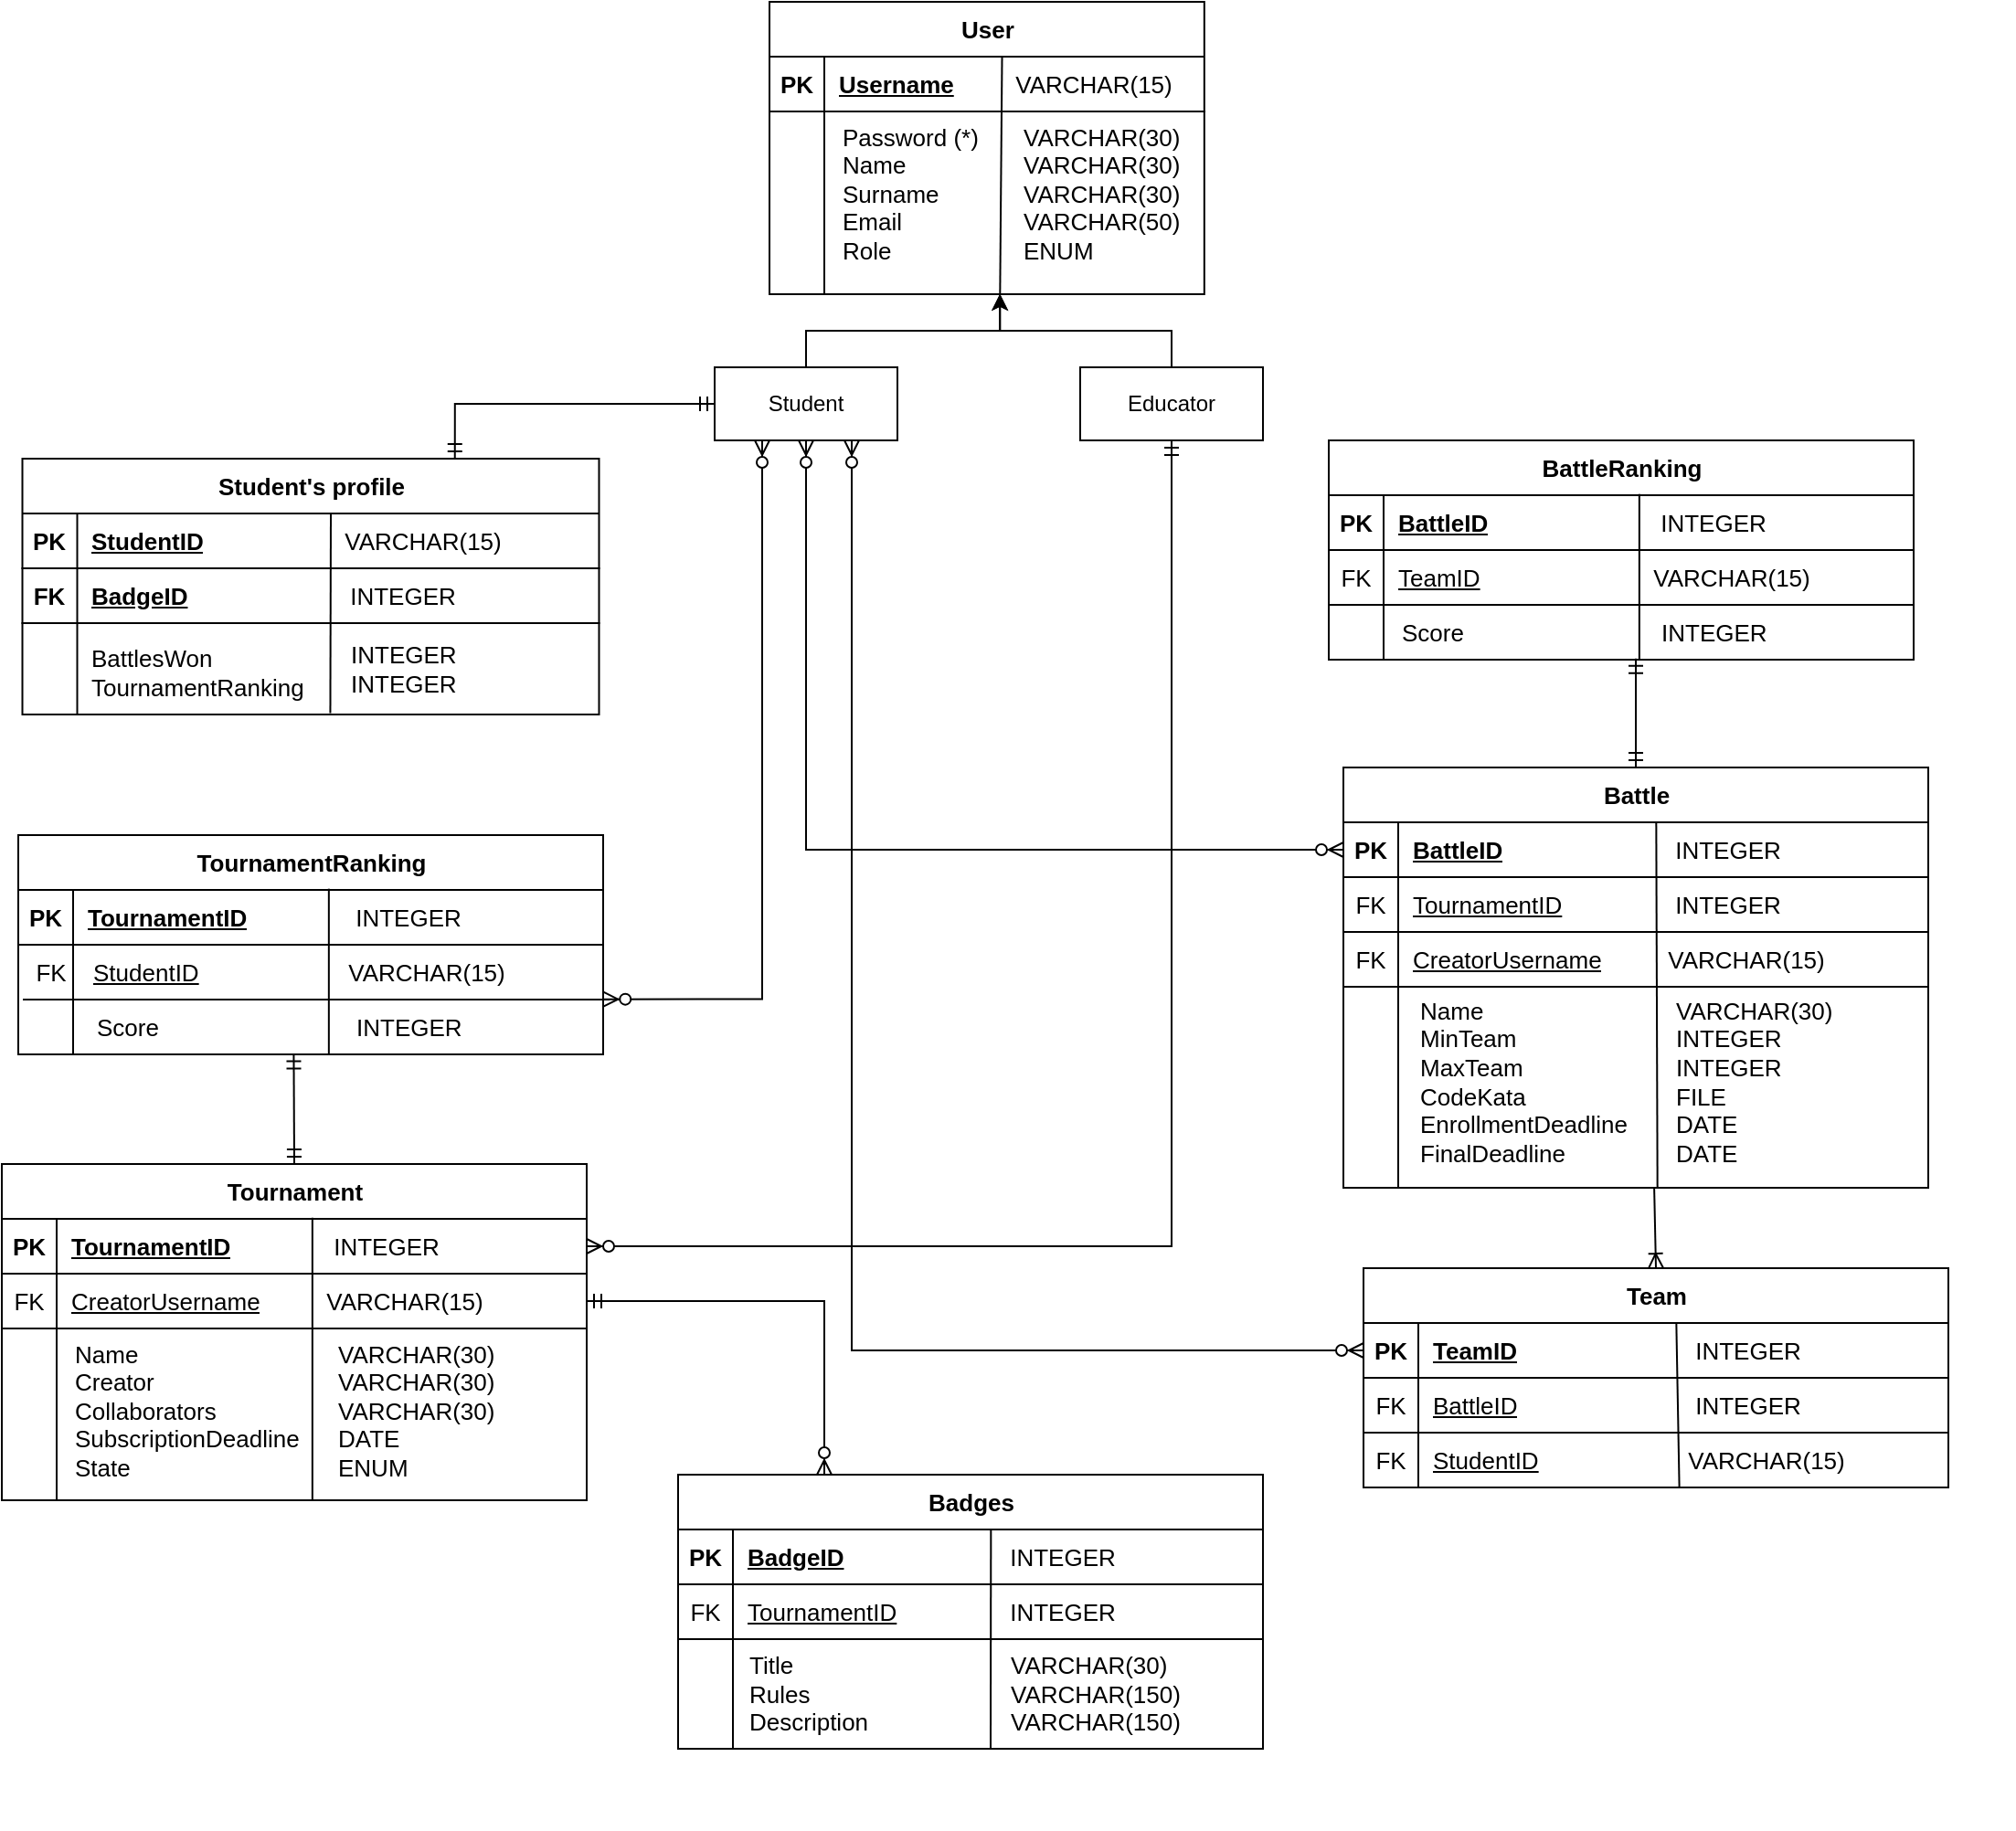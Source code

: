 <mxfile version="22.1.7" type="device">
  <diagram name="Pagina-1" id="CQxdbwiRA1noSHFLL-Lw">
    <mxGraphModel dx="1050" dy="574" grid="1" gridSize="10" guides="1" tooltips="1" connect="1" arrows="1" fold="1" page="1" pageScale="1" pageWidth="827" pageHeight="1169" math="0" shadow="0">
      <root>
        <mxCell id="0" />
        <mxCell id="1" parent="0" />
        <mxCell id="8-0DUaSqQJlFpMWTqGrt-100" value="" style="group;fontSize=13;" parent="1" vertex="1" connectable="0">
          <mxGeometry x="490" y="20" width="270" height="160" as="geometry" />
        </mxCell>
        <mxCell id="klr1kLKZfkLogq7ZMNAk-67" value="User" style="shape=table;startSize=30;container=1;collapsible=1;childLayout=tableLayout;fixedRows=1;rowLines=0;fontStyle=1;align=center;resizeLast=1;html=1;fontSize=13;" parent="8-0DUaSqQJlFpMWTqGrt-100" vertex="1">
          <mxGeometry width="237.91" height="160" as="geometry" />
        </mxCell>
        <mxCell id="klr1kLKZfkLogq7ZMNAk-68" value="" style="shape=tableRow;horizontal=0;startSize=0;swimlaneHead=0;swimlaneBody=0;fillColor=none;collapsible=0;dropTarget=0;points=[[0,0.5],[1,0.5]];portConstraint=eastwest;top=0;left=0;right=0;bottom=1;fontSize=13;" parent="klr1kLKZfkLogq7ZMNAk-67" vertex="1">
          <mxGeometry y="30" width="237.91" height="30" as="geometry" />
        </mxCell>
        <mxCell id="klr1kLKZfkLogq7ZMNAk-69" value="PK" style="shape=partialRectangle;connectable=0;fillColor=none;top=0;left=0;bottom=0;right=0;fontStyle=1;overflow=hidden;whiteSpace=wrap;html=1;fontSize=13;" parent="klr1kLKZfkLogq7ZMNAk-68" vertex="1">
          <mxGeometry width="30" height="30" as="geometry">
            <mxRectangle width="30" height="30" as="alternateBounds" />
          </mxGeometry>
        </mxCell>
        <mxCell id="klr1kLKZfkLogq7ZMNAk-70" value="Username" style="shape=partialRectangle;connectable=0;fillColor=none;top=0;left=0;bottom=0;right=0;align=left;spacingLeft=6;fontStyle=5;overflow=hidden;whiteSpace=wrap;html=1;fontSize=13;" parent="klr1kLKZfkLogq7ZMNAk-68" vertex="1">
          <mxGeometry x="30" width="207.91" height="30" as="geometry">
            <mxRectangle width="207.91" height="30" as="alternateBounds" />
          </mxGeometry>
        </mxCell>
        <mxCell id="klr1kLKZfkLogq7ZMNAk-71" value="" style="shape=tableRow;horizontal=0;startSize=0;swimlaneHead=0;swimlaneBody=0;fillColor=none;collapsible=0;dropTarget=0;points=[[0,0.5],[1,0.5]];portConstraint=eastwest;top=0;left=0;right=0;bottom=0;fontSize=13;" parent="klr1kLKZfkLogq7ZMNAk-67" vertex="1">
          <mxGeometry y="60" width="237.91" height="100" as="geometry" />
        </mxCell>
        <mxCell id="klr1kLKZfkLogq7ZMNAk-72" value="" style="shape=partialRectangle;connectable=0;fillColor=none;top=0;left=0;bottom=0;right=0;editable=1;overflow=hidden;whiteSpace=wrap;html=1;fontSize=13;" parent="klr1kLKZfkLogq7ZMNAk-71" vertex="1">
          <mxGeometry width="30" height="100" as="geometry">
            <mxRectangle width="30" height="100" as="alternateBounds" />
          </mxGeometry>
        </mxCell>
        <mxCell id="klr1kLKZfkLogq7ZMNAk-73" value="" style="shape=partialRectangle;connectable=0;fillColor=none;top=0;left=0;bottom=0;right=0;align=left;spacingLeft=6;overflow=hidden;whiteSpace=wrap;html=1;fontSize=13;" parent="klr1kLKZfkLogq7ZMNAk-71" vertex="1">
          <mxGeometry x="30" width="207.91" height="100" as="geometry">
            <mxRectangle width="207.91" height="100" as="alternateBounds" />
          </mxGeometry>
        </mxCell>
        <mxCell id="8-0DUaSqQJlFpMWTqGrt-96" value="" style="endArrow=none;html=1;rounded=0;fontSize=13;" parent="8-0DUaSqQJlFpMWTqGrt-100" edge="1">
          <mxGeometry width="50" height="50" relative="1" as="geometry">
            <mxPoint x="126.148" y="160" as="sourcePoint" />
            <mxPoint x="127.254" y="30" as="targetPoint" />
          </mxGeometry>
        </mxCell>
        <mxCell id="8-0DUaSqQJlFpMWTqGrt-97" value="VARCHAR(30)&lt;br style=&quot;font-size: 13px;&quot;&gt;VARCHAR(30)&lt;br style=&quot;font-size: 13px;&quot;&gt;VARCHAR(30)&lt;br style=&quot;font-size: 13px;&quot;&gt;VARCHAR(50)&lt;br style=&quot;font-size: 13px;&quot;&gt;ENUM" style="text;html=1;align=left;verticalAlign=middle;resizable=0;points=[];autosize=1;strokeColor=none;fillColor=none;fontSize=13;" parent="8-0DUaSqQJlFpMWTqGrt-100" vertex="1">
          <mxGeometry x="137.213" y="60" width="110" height="90" as="geometry" />
        </mxCell>
        <mxCell id="8-0DUaSqQJlFpMWTqGrt-98" value="Password (*)&lt;br style=&quot;border-color: var(--border-color); font-size: 13px;&quot;&gt;&lt;span style=&quot;font-size: 13px;&quot;&gt;Name&lt;/span&gt;&lt;br style=&quot;border-color: var(--border-color); font-size: 13px;&quot;&gt;&lt;span style=&quot;font-size: 13px;&quot;&gt;Surname&lt;/span&gt;&lt;br style=&quot;border-color: var(--border-color); font-size: 13px;&quot;&gt;&lt;span style=&quot;font-size: 13px;&quot;&gt;Email&lt;br style=&quot;font-size: 13px;&quot;&gt;Role&lt;br style=&quot;font-size: 13px;&quot;&gt;&lt;/span&gt;" style="text;html=1;align=left;verticalAlign=middle;resizable=0;points=[];autosize=1;strokeColor=none;fillColor=none;fontSize=13;" parent="8-0DUaSqQJlFpMWTqGrt-100" vertex="1">
          <mxGeometry x="37.623" y="60" width="100" height="90" as="geometry" />
        </mxCell>
        <mxCell id="8-0DUaSqQJlFpMWTqGrt-99" value="VARCHAR(15)" style="text;html=1;align=center;verticalAlign=middle;resizable=0;points=[];autosize=1;strokeColor=none;fillColor=none;fontSize=13;" parent="8-0DUaSqQJlFpMWTqGrt-100" vertex="1">
          <mxGeometry x="121.721" y="30" width="110" height="30" as="geometry" />
        </mxCell>
        <mxCell id="8-0DUaSqQJlFpMWTqGrt-101" value="" style="group;fontSize=13;" parent="1" vertex="1" connectable="0">
          <mxGeometry x="81.25" y="270" width="315.5" height="160" as="geometry" />
        </mxCell>
        <mxCell id="8-0DUaSqQJlFpMWTqGrt-102" value="Student&#39;s profile" style="shape=table;startSize=30;container=1;collapsible=1;childLayout=tableLayout;fixedRows=1;rowLines=0;fontStyle=1;align=center;resizeLast=1;html=1;fontSize=13;" parent="8-0DUaSqQJlFpMWTqGrt-101" vertex="1">
          <mxGeometry width="315.5" height="140" as="geometry" />
        </mxCell>
        <mxCell id="8-0DUaSqQJlFpMWTqGrt-103" value="" style="shape=tableRow;horizontal=0;startSize=0;swimlaneHead=0;swimlaneBody=0;fillColor=none;collapsible=0;dropTarget=0;points=[[0,0.5],[1,0.5]];portConstraint=eastwest;top=0;left=0;right=0;bottom=1;fontSize=13;" parent="8-0DUaSqQJlFpMWTqGrt-102" vertex="1">
          <mxGeometry y="30" width="315.5" height="30" as="geometry" />
        </mxCell>
        <mxCell id="8-0DUaSqQJlFpMWTqGrt-104" value="PK" style="shape=partialRectangle;connectable=0;fillColor=none;top=0;left=0;bottom=0;right=0;fontStyle=1;overflow=hidden;whiteSpace=wrap;html=1;fontSize=13;" parent="8-0DUaSqQJlFpMWTqGrt-103" vertex="1">
          <mxGeometry width="30" height="30" as="geometry">
            <mxRectangle width="30" height="30" as="alternateBounds" />
          </mxGeometry>
        </mxCell>
        <mxCell id="8-0DUaSqQJlFpMWTqGrt-105" value="StudentID" style="shape=partialRectangle;connectable=0;fillColor=none;top=0;left=0;bottom=0;right=0;align=left;spacingLeft=6;fontStyle=5;overflow=hidden;whiteSpace=wrap;html=1;fontSize=13;" parent="8-0DUaSqQJlFpMWTqGrt-103" vertex="1">
          <mxGeometry x="30" width="285.5" height="30" as="geometry">
            <mxRectangle width="285.5" height="30" as="alternateBounds" />
          </mxGeometry>
        </mxCell>
        <mxCell id="8-0DUaSqQJlFpMWTqGrt-106" value="" style="shape=tableRow;horizontal=0;startSize=0;swimlaneHead=0;swimlaneBody=0;fillColor=none;collapsible=0;dropTarget=0;points=[[0,0.5],[1,0.5]];portConstraint=eastwest;top=0;left=0;right=0;bottom=0;fontSize=13;" parent="8-0DUaSqQJlFpMWTqGrt-102" vertex="1">
          <mxGeometry y="60" width="315.5" height="80" as="geometry" />
        </mxCell>
        <mxCell id="8-0DUaSqQJlFpMWTqGrt-107" value="" style="shape=partialRectangle;connectable=0;fillColor=none;top=0;left=0;bottom=0;right=0;editable=1;overflow=hidden;whiteSpace=wrap;html=1;fontSize=13;" parent="8-0DUaSqQJlFpMWTqGrt-106" vertex="1">
          <mxGeometry width="30" height="80" as="geometry">
            <mxRectangle width="30" height="80" as="alternateBounds" />
          </mxGeometry>
        </mxCell>
        <mxCell id="8-0DUaSqQJlFpMWTqGrt-108" value="" style="shape=partialRectangle;connectable=0;fillColor=none;top=0;left=0;bottom=0;right=0;align=left;spacingLeft=6;overflow=hidden;whiteSpace=wrap;html=1;fontSize=13;" parent="8-0DUaSqQJlFpMWTqGrt-106" vertex="1">
          <mxGeometry x="30" width="285.5" height="80" as="geometry">
            <mxRectangle width="285.5" height="80" as="alternateBounds" />
          </mxGeometry>
        </mxCell>
        <mxCell id="8-0DUaSqQJlFpMWTqGrt-109" value="" style="endArrow=none;html=1;rounded=0;fontSize=13;exitX=0.534;exitY=0.99;exitDx=0;exitDy=0;exitPerimeter=0;" parent="8-0DUaSqQJlFpMWTqGrt-101" source="8-0DUaSqQJlFpMWTqGrt-106" edge="1">
          <mxGeometry width="50" height="50" relative="1" as="geometry">
            <mxPoint x="167.288" y="160" as="sourcePoint" />
            <mxPoint x="168.756" y="30" as="targetPoint" />
          </mxGeometry>
        </mxCell>
        <mxCell id="8-0DUaSqQJlFpMWTqGrt-110" value="INTEGER&lt;br style=&quot;font-size: 13px;&quot;&gt;INTEGER" style="text;html=1;align=left;verticalAlign=middle;resizable=0;points=[];autosize=1;strokeColor=none;fillColor=none;fontSize=13;" parent="8-0DUaSqQJlFpMWTqGrt-101" vertex="1">
          <mxGeometry x="177.753" y="95" width="80" height="40" as="geometry" />
        </mxCell>
        <mxCell id="8-0DUaSqQJlFpMWTqGrt-111" value="&lt;span style=&quot;font-size: 13px;&quot;&gt;BattlesWon&lt;br style=&quot;font-size: 13px;&quot;&gt;TournamentRanking&lt;br style=&quot;font-size: 13px;&quot;&gt;&lt;/span&gt;" style="text;html=1;align=left;verticalAlign=middle;resizable=0;points=[];autosize=1;strokeColor=none;fillColor=none;fontSize=13;" parent="8-0DUaSqQJlFpMWTqGrt-101" vertex="1">
          <mxGeometry x="35.753" y="97" width="140" height="40" as="geometry" />
        </mxCell>
        <mxCell id="8-0DUaSqQJlFpMWTqGrt-112" value="VARCHAR(15)" style="text;html=1;align=center;verticalAlign=middle;resizable=0;points=[];autosize=1;strokeColor=none;fillColor=none;fontSize=13;" parent="8-0DUaSqQJlFpMWTqGrt-101" vertex="1">
          <mxGeometry x="163.756" y="30" width="110" height="30" as="geometry" />
        </mxCell>
        <mxCell id="Atu7TQ1lVJbdkh35CZkr-22" value="" style="shape=tableRow;horizontal=0;startSize=0;swimlaneHead=0;swimlaneBody=0;fillColor=none;collapsible=0;dropTarget=0;points=[[0,0.5],[1,0.5]];portConstraint=eastwest;top=0;left=0;right=0;bottom=1;fontSize=13;" parent="8-0DUaSqQJlFpMWTqGrt-101" vertex="1">
          <mxGeometry y="60" width="315.5" height="30" as="geometry" />
        </mxCell>
        <mxCell id="Atu7TQ1lVJbdkh35CZkr-23" value="FK" style="shape=partialRectangle;connectable=0;fillColor=none;top=0;left=0;bottom=0;right=0;fontStyle=1;overflow=hidden;whiteSpace=wrap;html=1;fontSize=13;" parent="Atu7TQ1lVJbdkh35CZkr-22" vertex="1">
          <mxGeometry width="30" height="30" as="geometry">
            <mxRectangle width="30" height="30" as="alternateBounds" />
          </mxGeometry>
        </mxCell>
        <mxCell id="Atu7TQ1lVJbdkh35CZkr-24" value="BadgeID" style="shape=partialRectangle;connectable=0;fillColor=none;top=0;left=0;bottom=0;right=0;align=left;spacingLeft=6;fontStyle=5;overflow=hidden;whiteSpace=wrap;html=1;fontSize=13;" parent="Atu7TQ1lVJbdkh35CZkr-22" vertex="1">
          <mxGeometry x="30" width="285.5" height="30" as="geometry">
            <mxRectangle width="285.5" height="30" as="alternateBounds" />
          </mxGeometry>
        </mxCell>
        <mxCell id="Atu7TQ1lVJbdkh35CZkr-25" value="INTEGER" style="text;html=1;align=center;verticalAlign=middle;resizable=0;points=[];autosize=1;strokeColor=none;fillColor=none;fontSize=13;" parent="8-0DUaSqQJlFpMWTqGrt-101" vertex="1">
          <mxGeometry x="167.756" y="60" width="80" height="30" as="geometry" />
        </mxCell>
        <mxCell id="8-0DUaSqQJlFpMWTqGrt-127" value="" style="group;fontSize=13;" parent="1" vertex="1" connectable="0">
          <mxGeometry x="440" y="826" width="320" height="190" as="geometry" />
        </mxCell>
        <mxCell id="8-0DUaSqQJlFpMWTqGrt-128" value="Badges" style="shape=table;startSize=30;container=1;collapsible=1;childLayout=tableLayout;fixedRows=1;rowLines=0;fontStyle=1;align=center;resizeLast=1;html=1;fontSize=13;" parent="8-0DUaSqQJlFpMWTqGrt-127" vertex="1">
          <mxGeometry width="320" height="150" as="geometry" />
        </mxCell>
        <mxCell id="8-0DUaSqQJlFpMWTqGrt-129" value="" style="shape=tableRow;horizontal=0;startSize=0;swimlaneHead=0;swimlaneBody=0;fillColor=none;collapsible=0;dropTarget=0;points=[[0,0.5],[1,0.5]];portConstraint=eastwest;top=0;left=0;right=0;bottom=1;fontSize=13;" parent="8-0DUaSqQJlFpMWTqGrt-128" vertex="1">
          <mxGeometry y="30" width="320" height="30" as="geometry" />
        </mxCell>
        <mxCell id="8-0DUaSqQJlFpMWTqGrt-130" value="PK" style="shape=partialRectangle;connectable=0;fillColor=none;top=0;left=0;bottom=0;right=0;fontStyle=1;overflow=hidden;whiteSpace=wrap;html=1;fontSize=13;" parent="8-0DUaSqQJlFpMWTqGrt-129" vertex="1">
          <mxGeometry width="30" height="30" as="geometry">
            <mxRectangle width="30" height="30" as="alternateBounds" />
          </mxGeometry>
        </mxCell>
        <mxCell id="8-0DUaSqQJlFpMWTqGrt-131" value="BadgeID" style="shape=partialRectangle;connectable=0;fillColor=none;top=0;left=0;bottom=0;right=0;align=left;spacingLeft=6;fontStyle=5;overflow=hidden;whiteSpace=wrap;html=1;fontSize=13;" parent="8-0DUaSqQJlFpMWTqGrt-129" vertex="1">
          <mxGeometry x="30" width="290" height="30" as="geometry">
            <mxRectangle width="290" height="30" as="alternateBounds" />
          </mxGeometry>
        </mxCell>
        <mxCell id="8-0DUaSqQJlFpMWTqGrt-132" value="" style="shape=tableRow;horizontal=0;startSize=0;swimlaneHead=0;swimlaneBody=0;fillColor=none;collapsible=0;dropTarget=0;points=[[0,0.5],[1,0.5]];portConstraint=eastwest;top=0;left=0;right=0;bottom=0;fontSize=13;" parent="8-0DUaSqQJlFpMWTqGrt-128" vertex="1">
          <mxGeometry y="60" width="320" height="90" as="geometry" />
        </mxCell>
        <mxCell id="8-0DUaSqQJlFpMWTqGrt-133" value="" style="shape=partialRectangle;connectable=0;fillColor=none;top=0;left=0;bottom=0;right=0;editable=1;overflow=hidden;whiteSpace=wrap;html=1;fontSize=13;" parent="8-0DUaSqQJlFpMWTqGrt-132" vertex="1">
          <mxGeometry width="30" height="90" as="geometry">
            <mxRectangle width="30" height="90" as="alternateBounds" />
          </mxGeometry>
        </mxCell>
        <mxCell id="8-0DUaSqQJlFpMWTqGrt-134" value="" style="shape=partialRectangle;connectable=0;fillColor=none;top=0;left=0;bottom=0;right=0;align=left;spacingLeft=6;overflow=hidden;whiteSpace=wrap;html=1;fontSize=13;" parent="8-0DUaSqQJlFpMWTqGrt-132" vertex="1">
          <mxGeometry x="30" width="290" height="90" as="geometry">
            <mxRectangle width="290" height="90" as="alternateBounds" />
          </mxGeometry>
        </mxCell>
        <mxCell id="8-0DUaSqQJlFpMWTqGrt-135" value="" style="endArrow=none;html=1;rounded=0;fontSize=13;" parent="8-0DUaSqQJlFpMWTqGrt-127" edge="1">
          <mxGeometry width="50" height="50" relative="1" as="geometry">
            <mxPoint x="171" y="150" as="sourcePoint" />
            <mxPoint x="171.163" y="30" as="targetPoint" />
          </mxGeometry>
        </mxCell>
        <mxCell id="8-0DUaSqQJlFpMWTqGrt-138" value="INTEGER" style="text;html=1;align=center;verticalAlign=middle;resizable=0;points=[];autosize=1;strokeColor=none;fillColor=none;fontSize=13;" parent="8-0DUaSqQJlFpMWTqGrt-127" vertex="1">
          <mxGeometry x="170.001" y="30" width="80" height="30" as="geometry" />
        </mxCell>
        <mxCell id="8-0DUaSqQJlFpMWTqGrt-142" value="" style="shape=tableRow;horizontal=0;startSize=0;swimlaneHead=0;swimlaneBody=0;fillColor=none;collapsible=0;dropTarget=0;points=[[0,0.5],[1,0.5]];portConstraint=eastwest;top=0;left=0;right=0;bottom=1;fontSize=13;" parent="8-0DUaSqQJlFpMWTqGrt-127" vertex="1">
          <mxGeometry y="60" width="320" height="30" as="geometry" />
        </mxCell>
        <mxCell id="8-0DUaSqQJlFpMWTqGrt-143" value="&lt;span style=&quot;font-weight: normal; font-size: 13px;&quot;&gt;FK&lt;/span&gt;" style="shape=partialRectangle;connectable=0;fillColor=none;top=0;left=0;bottom=0;right=0;fontStyle=1;overflow=hidden;whiteSpace=wrap;html=1;fontSize=13;" parent="8-0DUaSqQJlFpMWTqGrt-142" vertex="1">
          <mxGeometry width="30" height="30" as="geometry">
            <mxRectangle width="30" height="30" as="alternateBounds" />
          </mxGeometry>
        </mxCell>
        <mxCell id="8-0DUaSqQJlFpMWTqGrt-144" value="&lt;span style=&quot;font-weight: normal; font-size: 13px;&quot;&gt;TournamentID&lt;/span&gt;" style="shape=partialRectangle;connectable=0;fillColor=none;top=0;left=0;bottom=0;right=0;align=left;spacingLeft=6;fontStyle=5;overflow=hidden;whiteSpace=wrap;html=1;fontSize=13;" parent="8-0DUaSqQJlFpMWTqGrt-142" vertex="1">
          <mxGeometry x="30" width="290" height="30" as="geometry">
            <mxRectangle width="290" height="30" as="alternateBounds" />
          </mxGeometry>
        </mxCell>
        <mxCell id="8-0DUaSqQJlFpMWTqGrt-158" value="INTEGER" style="text;html=1;align=center;verticalAlign=middle;resizable=0;points=[];autosize=1;strokeColor=none;fillColor=none;fontSize=13;" parent="8-0DUaSqQJlFpMWTqGrt-127" vertex="1">
          <mxGeometry x="170.001" y="60" width="80" height="30" as="geometry" />
        </mxCell>
        <mxCell id="8-0DUaSqQJlFpMWTqGrt-137" value="&lt;span style=&quot;font-size: 13px;&quot;&gt;Title&amp;nbsp;&lt;br style=&quot;font-size: 13px;&quot;&gt;Rules&lt;br style=&quot;font-size: 13px;&quot;&gt;Description&lt;br style=&quot;font-size: 13px;&quot;&gt;&lt;/span&gt;" style="text;html=1;align=left;verticalAlign=middle;resizable=0;points=[];autosize=1;strokeColor=none;fillColor=none;fontSize=13;" parent="8-0DUaSqQJlFpMWTqGrt-127" vertex="1">
          <mxGeometry x="37.003" y="90" width="90" height="60" as="geometry" />
        </mxCell>
        <mxCell id="8-0DUaSqQJlFpMWTqGrt-136" value="VARCHAR(30)&lt;br style=&quot;font-size: 13px;&quot;&gt;VARCHAR(150)&lt;br style=&quot;font-size: 13px;&quot;&gt;VARCHAR(150)&lt;br style=&quot;font-size: 13px;&quot;&gt;" style="text;html=1;align=left;verticalAlign=middle;resizable=0;points=[];autosize=1;strokeColor=none;fillColor=none;fontSize=13;" parent="8-0DUaSqQJlFpMWTqGrt-127" vertex="1">
          <mxGeometry x="179.998" y="90" width="120" height="60" as="geometry" />
        </mxCell>
        <mxCell id="8-0DUaSqQJlFpMWTqGrt-159" value="&lt;&lt;&lt;" style="group;fontSize=13;" parent="1" vertex="1" connectable="0">
          <mxGeometry x="804" y="439" width="320" height="225" as="geometry" />
        </mxCell>
        <mxCell id="8-0DUaSqQJlFpMWTqGrt-160" value="Battle" style="shape=table;startSize=30;container=1;collapsible=1;childLayout=tableLayout;fixedRows=1;rowLines=0;fontStyle=1;align=center;resizeLast=1;html=1;fontSize=13;" parent="8-0DUaSqQJlFpMWTqGrt-159" vertex="1">
          <mxGeometry width="320" height="230.0" as="geometry" />
        </mxCell>
        <mxCell id="8-0DUaSqQJlFpMWTqGrt-161" value="" style="shape=tableRow;horizontal=0;startSize=0;swimlaneHead=0;swimlaneBody=0;fillColor=none;collapsible=0;dropTarget=0;points=[[0,0.5],[1,0.5]];portConstraint=eastwest;top=0;left=0;right=0;bottom=1;fontSize=13;" parent="8-0DUaSqQJlFpMWTqGrt-160" vertex="1">
          <mxGeometry y="30" width="320" height="30" as="geometry" />
        </mxCell>
        <mxCell id="8-0DUaSqQJlFpMWTqGrt-162" value="PK" style="shape=partialRectangle;connectable=0;fillColor=none;top=0;left=0;bottom=0;right=0;fontStyle=1;overflow=hidden;whiteSpace=wrap;html=1;fontSize=13;" parent="8-0DUaSqQJlFpMWTqGrt-161" vertex="1">
          <mxGeometry width="30" height="30" as="geometry">
            <mxRectangle width="30" height="30" as="alternateBounds" />
          </mxGeometry>
        </mxCell>
        <mxCell id="8-0DUaSqQJlFpMWTqGrt-163" value="BattleID" style="shape=partialRectangle;connectable=0;fillColor=none;top=0;left=0;bottom=0;right=0;align=left;spacingLeft=6;fontStyle=5;overflow=hidden;whiteSpace=wrap;html=1;fontSize=13;" parent="8-0DUaSqQJlFpMWTqGrt-161" vertex="1">
          <mxGeometry x="30" width="290" height="30" as="geometry">
            <mxRectangle width="290" height="30" as="alternateBounds" />
          </mxGeometry>
        </mxCell>
        <mxCell id="8-0DUaSqQJlFpMWTqGrt-164" value="" style="shape=tableRow;horizontal=0;startSize=0;swimlaneHead=0;swimlaneBody=0;fillColor=none;collapsible=0;dropTarget=0;points=[[0,0.5],[1,0.5]];portConstraint=eastwest;top=0;left=0;right=0;bottom=0;fontSize=13;" parent="8-0DUaSqQJlFpMWTqGrt-160" vertex="1">
          <mxGeometry y="60" width="320" height="170" as="geometry" />
        </mxCell>
        <mxCell id="8-0DUaSqQJlFpMWTqGrt-165" value="" style="shape=partialRectangle;connectable=0;fillColor=none;top=0;left=0;bottom=0;right=0;editable=1;overflow=hidden;whiteSpace=wrap;html=1;fontSize=13;" parent="8-0DUaSqQJlFpMWTqGrt-164" vertex="1">
          <mxGeometry width="30" height="170" as="geometry">
            <mxRectangle width="30" height="170" as="alternateBounds" />
          </mxGeometry>
        </mxCell>
        <mxCell id="8-0DUaSqQJlFpMWTqGrt-166" value="" style="shape=partialRectangle;connectable=0;fillColor=none;top=0;left=0;bottom=0;right=0;align=left;spacingLeft=6;overflow=hidden;whiteSpace=wrap;html=1;fontSize=13;" parent="8-0DUaSqQJlFpMWTqGrt-164" vertex="1">
          <mxGeometry x="30" width="290" height="170" as="geometry">
            <mxRectangle width="290" height="170" as="alternateBounds" />
          </mxGeometry>
        </mxCell>
        <mxCell id="8-0DUaSqQJlFpMWTqGrt-167" value="" style="endArrow=none;html=1;rounded=0;exitX=0.537;exitY=1.002;exitDx=0;exitDy=0;exitPerimeter=0;fontSize=13;" parent="8-0DUaSqQJlFpMWTqGrt-159" source="8-0DUaSqQJlFpMWTqGrt-164" edge="1">
          <mxGeometry width="50" height="50" relative="1" as="geometry">
            <mxPoint x="171" y="150" as="sourcePoint" />
            <mxPoint x="171.163" y="30" as="targetPoint" />
          </mxGeometry>
        </mxCell>
        <mxCell id="8-0DUaSqQJlFpMWTqGrt-168" value="INTEGER" style="text;html=1;align=center;verticalAlign=middle;resizable=0;points=[];autosize=1;strokeColor=none;fillColor=none;fontSize=13;" parent="8-0DUaSqQJlFpMWTqGrt-159" vertex="1">
          <mxGeometry x="170.001" y="30" width="80" height="30" as="geometry" />
        </mxCell>
        <mxCell id="8-0DUaSqQJlFpMWTqGrt-169" value="" style="shape=tableRow;horizontal=0;startSize=0;swimlaneHead=0;swimlaneBody=0;fillColor=none;collapsible=0;dropTarget=0;points=[[0,0.5],[1,0.5]];portConstraint=eastwest;top=0;left=0;right=0;bottom=1;fontSize=13;" parent="8-0DUaSqQJlFpMWTqGrt-159" vertex="1">
          <mxGeometry y="60" width="320" height="30" as="geometry" />
        </mxCell>
        <mxCell id="8-0DUaSqQJlFpMWTqGrt-170" value="&lt;span style=&quot;font-weight: normal; font-size: 13px;&quot;&gt;FK&lt;/span&gt;" style="shape=partialRectangle;connectable=0;fillColor=none;top=0;left=0;bottom=0;right=0;fontStyle=1;overflow=hidden;whiteSpace=wrap;html=1;fontSize=13;" parent="8-0DUaSqQJlFpMWTqGrt-169" vertex="1">
          <mxGeometry width="30" height="30" as="geometry">
            <mxRectangle width="30" height="30" as="alternateBounds" />
          </mxGeometry>
        </mxCell>
        <mxCell id="8-0DUaSqQJlFpMWTqGrt-171" value="&lt;span style=&quot;font-weight: normal; font-size: 13px;&quot;&gt;TournamentID&lt;/span&gt;" style="shape=partialRectangle;connectable=0;fillColor=none;top=0;left=0;bottom=0;right=0;align=left;spacingLeft=6;fontStyle=5;overflow=hidden;whiteSpace=wrap;html=1;fontSize=13;" parent="8-0DUaSqQJlFpMWTqGrt-169" vertex="1">
          <mxGeometry x="30" width="290" height="30" as="geometry">
            <mxRectangle width="290" height="30" as="alternateBounds" />
          </mxGeometry>
        </mxCell>
        <mxCell id="8-0DUaSqQJlFpMWTqGrt-172" value="INTEGER" style="text;html=1;align=center;verticalAlign=middle;resizable=0;points=[];autosize=1;strokeColor=none;fillColor=none;fontSize=13;" parent="8-0DUaSqQJlFpMWTqGrt-159" vertex="1">
          <mxGeometry x="170.001" y="60" width="80" height="30" as="geometry" />
        </mxCell>
        <mxCell id="8-0DUaSqQJlFpMWTqGrt-173" value="&lt;span style=&quot;font-size: 13px;&quot;&gt;Name&lt;br style=&quot;font-size: 13px;&quot;&gt;MinTeam&lt;br style=&quot;font-size: 13px;&quot;&gt;MaxTeam&lt;br style=&quot;font-size: 13px;&quot;&gt;CodeKata&lt;br style=&quot;font-size: 13px;&quot;&gt;EnrollmentDeadline&lt;br style=&quot;font-size: 13px;&quot;&gt;FinalDeadline&lt;br style=&quot;font-size: 13px;&quot;&gt;&lt;/span&gt;" style="text;html=1;align=left;verticalAlign=middle;resizable=0;points=[];autosize=1;strokeColor=none;fillColor=none;fontSize=13;" parent="8-0DUaSqQJlFpMWTqGrt-159" vertex="1">
          <mxGeometry x="39.993" y="117" width="140" height="110" as="geometry" />
        </mxCell>
        <mxCell id="8-0DUaSqQJlFpMWTqGrt-174" value="VARCHAR(30)&lt;br style=&quot;font-size: 13px;&quot;&gt;INTEGER&lt;br style=&quot;font-size: 13px;&quot;&gt;INTEGER&lt;br style=&quot;font-size: 13px;&quot;&gt;FILE&lt;br style=&quot;font-size: 13px;&quot;&gt;DATE&lt;br style=&quot;font-size: 13px;&quot;&gt;DATE" style="text;html=1;align=left;verticalAlign=middle;resizable=0;points=[];autosize=1;strokeColor=none;fillColor=none;fontSize=13;" parent="8-0DUaSqQJlFpMWTqGrt-159" vertex="1">
          <mxGeometry x="179.998" y="117" width="110" height="110" as="geometry" />
        </mxCell>
        <mxCell id="8-0DUaSqQJlFpMWTqGrt-175" value="" style="shape=tableRow;horizontal=0;startSize=0;swimlaneHead=0;swimlaneBody=0;fillColor=none;collapsible=0;dropTarget=0;points=[[0,0.5],[1,0.5]];portConstraint=eastwest;top=0;left=0;right=0;bottom=1;fontSize=13;" parent="8-0DUaSqQJlFpMWTqGrt-159" vertex="1">
          <mxGeometry y="90" width="320" height="30" as="geometry" />
        </mxCell>
        <mxCell id="8-0DUaSqQJlFpMWTqGrt-176" value="&lt;span style=&quot;font-weight: normal; font-size: 13px;&quot;&gt;FK&lt;/span&gt;" style="shape=partialRectangle;connectable=0;fillColor=none;top=0;left=0;bottom=0;right=0;fontStyle=1;overflow=hidden;whiteSpace=wrap;html=1;fontSize=13;" parent="8-0DUaSqQJlFpMWTqGrt-175" vertex="1">
          <mxGeometry width="30" height="30" as="geometry">
            <mxRectangle width="30" height="30" as="alternateBounds" />
          </mxGeometry>
        </mxCell>
        <mxCell id="8-0DUaSqQJlFpMWTqGrt-177" value="&lt;span style=&quot;font-weight: 400; font-size: 13px;&quot;&gt;CreatorUsername&lt;/span&gt;" style="shape=partialRectangle;connectable=0;fillColor=none;top=0;left=0;bottom=0;right=0;align=left;spacingLeft=6;fontStyle=5;overflow=hidden;whiteSpace=wrap;html=1;fontSize=13;" parent="8-0DUaSqQJlFpMWTqGrt-175" vertex="1">
          <mxGeometry x="30" width="290" height="30" as="geometry">
            <mxRectangle width="290" height="30" as="alternateBounds" />
          </mxGeometry>
        </mxCell>
        <mxCell id="8-0DUaSqQJlFpMWTqGrt-186" value="VARCHAR(15)" style="text;html=1;align=center;verticalAlign=middle;resizable=0;points=[];autosize=1;strokeColor=none;fillColor=none;fontSize=13;" parent="8-0DUaSqQJlFpMWTqGrt-159" vertex="1">
          <mxGeometry x="165.001" y="90" width="110" height="30" as="geometry" />
        </mxCell>
        <mxCell id="Atu7TQ1lVJbdkh35CZkr-1" value="" style="group;fontSize=13;" parent="1" vertex="1" connectable="0">
          <mxGeometry x="851" y="820" width="320" height="200" as="geometry" />
        </mxCell>
        <mxCell id="Atu7TQ1lVJbdkh35CZkr-2" value="Team" style="shape=table;startSize=30;container=1;collapsible=1;childLayout=tableLayout;fixedRows=1;rowLines=0;fontStyle=1;align=center;resizeLast=1;html=1;fontSize=13;" parent="Atu7TQ1lVJbdkh35CZkr-1" vertex="1">
          <mxGeometry x="-36" y="-107" width="320" height="120.0" as="geometry" />
        </mxCell>
        <mxCell id="Atu7TQ1lVJbdkh35CZkr-3" value="" style="shape=tableRow;horizontal=0;startSize=0;swimlaneHead=0;swimlaneBody=0;fillColor=none;collapsible=0;dropTarget=0;points=[[0,0.5],[1,0.5]];portConstraint=eastwest;top=0;left=0;right=0;bottom=1;fontSize=13;" parent="Atu7TQ1lVJbdkh35CZkr-2" vertex="1">
          <mxGeometry y="30" width="320" height="30" as="geometry" />
        </mxCell>
        <mxCell id="Atu7TQ1lVJbdkh35CZkr-4" value="PK" style="shape=partialRectangle;connectable=0;fillColor=none;top=0;left=0;bottom=0;right=0;fontStyle=1;overflow=hidden;whiteSpace=wrap;html=1;fontSize=13;" parent="Atu7TQ1lVJbdkh35CZkr-3" vertex="1">
          <mxGeometry width="30" height="30" as="geometry">
            <mxRectangle width="30" height="30" as="alternateBounds" />
          </mxGeometry>
        </mxCell>
        <mxCell id="Atu7TQ1lVJbdkh35CZkr-5" value="TeamID" style="shape=partialRectangle;connectable=0;fillColor=none;top=0;left=0;bottom=0;right=0;align=left;spacingLeft=6;fontStyle=5;overflow=hidden;whiteSpace=wrap;html=1;fontSize=13;" parent="Atu7TQ1lVJbdkh35CZkr-3" vertex="1">
          <mxGeometry x="30" width="290" height="30" as="geometry">
            <mxRectangle width="290" height="30" as="alternateBounds" />
          </mxGeometry>
        </mxCell>
        <mxCell id="Atu7TQ1lVJbdkh35CZkr-6" value="" style="shape=tableRow;horizontal=0;startSize=0;swimlaneHead=0;swimlaneBody=0;fillColor=none;collapsible=0;dropTarget=0;points=[[0,0.5],[1,0.5]];portConstraint=eastwest;top=0;left=0;right=0;bottom=0;fontSize=13;" parent="Atu7TQ1lVJbdkh35CZkr-2" vertex="1">
          <mxGeometry y="60" width="320" height="60" as="geometry" />
        </mxCell>
        <mxCell id="Atu7TQ1lVJbdkh35CZkr-7" value="" style="shape=partialRectangle;connectable=0;fillColor=none;top=0;left=0;bottom=0;right=0;editable=1;overflow=hidden;whiteSpace=wrap;html=1;fontSize=13;" parent="Atu7TQ1lVJbdkh35CZkr-6" vertex="1">
          <mxGeometry width="30" height="60" as="geometry">
            <mxRectangle width="30" height="60" as="alternateBounds" />
          </mxGeometry>
        </mxCell>
        <mxCell id="Atu7TQ1lVJbdkh35CZkr-8" value="" style="shape=partialRectangle;connectable=0;fillColor=none;top=0;left=0;bottom=0;right=0;align=left;spacingLeft=6;overflow=hidden;whiteSpace=wrap;html=1;fontSize=13;" parent="Atu7TQ1lVJbdkh35CZkr-6" vertex="1">
          <mxGeometry x="30" width="290" height="60" as="geometry">
            <mxRectangle width="290" height="60" as="alternateBounds" />
          </mxGeometry>
        </mxCell>
        <mxCell id="Atu7TQ1lVJbdkh35CZkr-9" value="" style="endArrow=none;html=1;rounded=0;exitX=0.54;exitY=0.991;exitDx=0;exitDy=0;exitPerimeter=0;fontSize=13;" parent="Atu7TQ1lVJbdkh35CZkr-1" source="Atu7TQ1lVJbdkh35CZkr-6" edge="1">
          <mxGeometry width="50" height="50" relative="1" as="geometry">
            <mxPoint x="135" y="43" as="sourcePoint" />
            <mxPoint x="135.163" y="-77" as="targetPoint" />
          </mxGeometry>
        </mxCell>
        <mxCell id="Atu7TQ1lVJbdkh35CZkr-10" value="INTEGER" style="text;html=1;align=center;verticalAlign=middle;resizable=0;points=[];autosize=1;strokeColor=none;fillColor=none;fontSize=13;" parent="Atu7TQ1lVJbdkh35CZkr-1" vertex="1">
          <mxGeometry x="134.001" y="-77" width="80" height="30" as="geometry" />
        </mxCell>
        <mxCell id="Atu7TQ1lVJbdkh35CZkr-11" value="" style="shape=tableRow;horizontal=0;startSize=0;swimlaneHead=0;swimlaneBody=0;fillColor=none;collapsible=0;dropTarget=0;points=[[0,0.5],[1,0.5]];portConstraint=eastwest;top=0;left=0;right=0;bottom=1;fontSize=13;" parent="Atu7TQ1lVJbdkh35CZkr-1" vertex="1">
          <mxGeometry x="-36" y="-47" width="320" height="30" as="geometry" />
        </mxCell>
        <mxCell id="Atu7TQ1lVJbdkh35CZkr-12" value="&lt;span style=&quot;font-weight: normal; font-size: 13px;&quot;&gt;FK&lt;/span&gt;" style="shape=partialRectangle;connectable=0;fillColor=none;top=0;left=0;bottom=0;right=0;fontStyle=1;overflow=hidden;whiteSpace=wrap;html=1;fontSize=13;" parent="Atu7TQ1lVJbdkh35CZkr-11" vertex="1">
          <mxGeometry width="30" height="30" as="geometry">
            <mxRectangle width="30" height="30" as="alternateBounds" />
          </mxGeometry>
        </mxCell>
        <mxCell id="Atu7TQ1lVJbdkh35CZkr-13" value="&lt;span style=&quot;font-weight: normal; font-size: 13px;&quot;&gt;BattleID&lt;/span&gt;" style="shape=partialRectangle;connectable=0;fillColor=none;top=0;left=0;bottom=0;right=0;align=left;spacingLeft=6;fontStyle=5;overflow=hidden;whiteSpace=wrap;html=1;fontSize=13;" parent="Atu7TQ1lVJbdkh35CZkr-11" vertex="1">
          <mxGeometry x="30" width="290" height="30" as="geometry">
            <mxRectangle width="290" height="30" as="alternateBounds" />
          </mxGeometry>
        </mxCell>
        <mxCell id="Atu7TQ1lVJbdkh35CZkr-14" value="INTEGER" style="text;html=1;align=center;verticalAlign=middle;resizable=0;points=[];autosize=1;strokeColor=none;fillColor=none;fontSize=13;" parent="Atu7TQ1lVJbdkh35CZkr-1" vertex="1">
          <mxGeometry x="134.001" y="-47" width="80" height="30" as="geometry" />
        </mxCell>
        <mxCell id="Atu7TQ1lVJbdkh35CZkr-17" value="" style="shape=tableRow;horizontal=0;startSize=0;swimlaneHead=0;swimlaneBody=0;fillColor=none;collapsible=0;dropTarget=0;points=[[0,0.5],[1,0.5]];portConstraint=eastwest;top=0;left=0;right=0;bottom=1;fontSize=13;" parent="Atu7TQ1lVJbdkh35CZkr-1" vertex="1">
          <mxGeometry x="-36" y="-17" width="320" height="30" as="geometry" />
        </mxCell>
        <mxCell id="Atu7TQ1lVJbdkh35CZkr-18" value="&lt;span style=&quot;font-weight: normal; font-size: 13px;&quot;&gt;FK&lt;/span&gt;" style="shape=partialRectangle;connectable=0;fillColor=none;top=0;left=0;bottom=0;right=0;fontStyle=1;overflow=hidden;whiteSpace=wrap;html=1;fontSize=13;" parent="Atu7TQ1lVJbdkh35CZkr-17" vertex="1">
          <mxGeometry width="30" height="30" as="geometry">
            <mxRectangle width="30" height="30" as="alternateBounds" />
          </mxGeometry>
        </mxCell>
        <mxCell id="Atu7TQ1lVJbdkh35CZkr-19" value="&lt;span style=&quot;font-weight: 400; font-size: 13px;&quot;&gt;StudentID&lt;/span&gt;" style="shape=partialRectangle;connectable=0;fillColor=none;top=0;left=0;bottom=0;right=0;align=left;spacingLeft=6;fontStyle=5;overflow=hidden;whiteSpace=wrap;html=1;fontSize=13;" parent="Atu7TQ1lVJbdkh35CZkr-17" vertex="1">
          <mxGeometry x="30" width="290" height="30" as="geometry">
            <mxRectangle width="290" height="30" as="alternateBounds" />
          </mxGeometry>
        </mxCell>
        <mxCell id="Atu7TQ1lVJbdkh35CZkr-20" value="VARCHAR(15)" style="text;html=1;align=center;verticalAlign=middle;resizable=0;points=[];autosize=1;strokeColor=none;fillColor=none;fontSize=13;" parent="Atu7TQ1lVJbdkh35CZkr-1" vertex="1">
          <mxGeometry x="129.001" y="-17" width="110" height="30" as="geometry" />
        </mxCell>
        <mxCell id="Atu7TQ1lVJbdkh35CZkr-26" value="" style="group;fontSize=13;" parent="1" vertex="1" connectable="0">
          <mxGeometry x="70" y="486" width="320" height="365" as="geometry" />
        </mxCell>
        <mxCell id="Atu7TQ1lVJbdkh35CZkr-35" value="INTEGER" style="text;html=1;align=left;verticalAlign=middle;resizable=0;points=[];autosize=1;strokeColor=none;fillColor=none;fontSize=13;" parent="Atu7TQ1lVJbdkh35CZkr-26" vertex="1">
          <mxGeometry x="191.998" y="80" width="80" height="30" as="geometry" />
        </mxCell>
        <mxCell id="Atu7TQ1lVJbdkh35CZkr-36" value="INTEGER" style="text;html=1;align=center;verticalAlign=middle;resizable=0;points=[];autosize=1;strokeColor=none;fillColor=none;fontSize=13;" parent="Atu7TQ1lVJbdkh35CZkr-26" vertex="1">
          <mxGeometry x="182.001" y="20" width="80" height="30" as="geometry" />
        </mxCell>
        <mxCell id="Atu7TQ1lVJbdkh35CZkr-37" value="" style="shape=tableRow;horizontal=0;startSize=0;swimlaneHead=0;swimlaneBody=0;fillColor=none;collapsible=0;dropTarget=0;points=[[0,0.5],[1,0.5]];portConstraint=eastwest;top=0;left=0;right=0;bottom=1;fontSize=13;" parent="Atu7TQ1lVJbdkh35CZkr-26" vertex="1">
          <mxGeometry x="12" y="50" width="320" height="30" as="geometry" />
        </mxCell>
        <mxCell id="Atu7TQ1lVJbdkh35CZkr-38" value="&lt;span style=&quot;font-weight: normal; font-size: 13px;&quot;&gt;FK&lt;/span&gt;" style="shape=partialRectangle;connectable=0;fillColor=none;top=0;left=0;bottom=0;right=0;fontStyle=1;overflow=hidden;whiteSpace=wrap;html=1;fontSize=13;" parent="Atu7TQ1lVJbdkh35CZkr-37" vertex="1">
          <mxGeometry width="30" height="30" as="geometry">
            <mxRectangle width="30" height="30" as="alternateBounds" />
          </mxGeometry>
        </mxCell>
        <mxCell id="Atu7TQ1lVJbdkh35CZkr-39" value="&lt;span style=&quot;font-weight: 400; font-size: 13px;&quot;&gt;StudentID&lt;/span&gt;" style="shape=partialRectangle;connectable=0;fillColor=none;top=0;left=0;bottom=0;right=0;align=left;spacingLeft=6;fontStyle=5;overflow=hidden;whiteSpace=wrap;html=1;fontSize=13;" parent="Atu7TQ1lVJbdkh35CZkr-37" vertex="1">
          <mxGeometry x="30" width="290" height="30" as="geometry">
            <mxRectangle width="290" height="30" as="alternateBounds" />
          </mxGeometry>
        </mxCell>
        <mxCell id="Atu7TQ1lVJbdkh35CZkr-40" value="VARCHAR(15)" style="text;html=1;align=center;verticalAlign=middle;resizable=0;points=[];autosize=1;strokeColor=none;fillColor=none;fontSize=13;" parent="Atu7TQ1lVJbdkh35CZkr-26" vertex="1">
          <mxGeometry x="177.001" y="50" width="110" height="30" as="geometry" />
        </mxCell>
        <mxCell id="Atu7TQ1lVJbdkh35CZkr-41" value="&lt;span style=&quot;font-size: 13px;&quot;&gt;Score&lt;br style=&quot;font-size: 13px;&quot;&gt;&lt;/span&gt;" style="text;html=1;align=left;verticalAlign=middle;resizable=0;points=[];autosize=1;strokeColor=none;fillColor=none;fontSize=13;" parent="Atu7TQ1lVJbdkh35CZkr-26" vertex="1">
          <mxGeometry x="49.713" y="80" width="60" height="30" as="geometry" />
        </mxCell>
        <mxCell id="8-0DUaSqQJlFpMWTqGrt-114" value="" style="group;fontSize=13;" parent="Atu7TQ1lVJbdkh35CZkr-26" vertex="1" connectable="0">
          <mxGeometry y="170" width="320" height="195" as="geometry" />
        </mxCell>
        <mxCell id="8-0DUaSqQJlFpMWTqGrt-115" value="Tournament" style="shape=table;startSize=30;container=1;collapsible=1;childLayout=tableLayout;fixedRows=1;rowLines=0;fontStyle=1;align=center;resizeLast=1;html=1;fontSize=13;" parent="8-0DUaSqQJlFpMWTqGrt-114" vertex="1">
          <mxGeometry width="320" height="184" as="geometry" />
        </mxCell>
        <mxCell id="8-0DUaSqQJlFpMWTqGrt-116" value="" style="shape=tableRow;horizontal=0;startSize=0;swimlaneHead=0;swimlaneBody=0;fillColor=none;collapsible=0;dropTarget=0;points=[[0,0.5],[1,0.5]];portConstraint=eastwest;top=0;left=0;right=0;bottom=1;fontSize=13;" parent="8-0DUaSqQJlFpMWTqGrt-115" vertex="1">
          <mxGeometry y="30" width="320" height="30" as="geometry" />
        </mxCell>
        <mxCell id="8-0DUaSqQJlFpMWTqGrt-117" value="PK" style="shape=partialRectangle;connectable=0;fillColor=none;top=0;left=0;bottom=0;right=0;fontStyle=1;overflow=hidden;whiteSpace=wrap;html=1;fontSize=13;" parent="8-0DUaSqQJlFpMWTqGrt-116" vertex="1">
          <mxGeometry width="30" height="30" as="geometry">
            <mxRectangle width="30" height="30" as="alternateBounds" />
          </mxGeometry>
        </mxCell>
        <mxCell id="8-0DUaSqQJlFpMWTqGrt-118" value="TournamentID" style="shape=partialRectangle;connectable=0;fillColor=none;top=0;left=0;bottom=0;right=0;align=left;spacingLeft=6;fontStyle=5;overflow=hidden;whiteSpace=wrap;html=1;fontSize=13;" parent="8-0DUaSqQJlFpMWTqGrt-116" vertex="1">
          <mxGeometry x="30" width="290" height="30" as="geometry">
            <mxRectangle width="290" height="30" as="alternateBounds" />
          </mxGeometry>
        </mxCell>
        <mxCell id="8-0DUaSqQJlFpMWTqGrt-119" value="" style="shape=tableRow;horizontal=0;startSize=0;swimlaneHead=0;swimlaneBody=0;fillColor=none;collapsible=0;dropTarget=0;points=[[0,0.5],[1,0.5]];portConstraint=eastwest;top=0;left=0;right=0;bottom=0;fontSize=13;" parent="8-0DUaSqQJlFpMWTqGrt-115" vertex="1">
          <mxGeometry y="60" width="320" height="124" as="geometry" />
        </mxCell>
        <mxCell id="8-0DUaSqQJlFpMWTqGrt-120" value="" style="shape=partialRectangle;connectable=0;fillColor=none;top=0;left=0;bottom=0;right=0;editable=1;overflow=hidden;whiteSpace=wrap;html=1;fontSize=13;" parent="8-0DUaSqQJlFpMWTqGrt-119" vertex="1">
          <mxGeometry width="30" height="124" as="geometry">
            <mxRectangle width="30" height="124" as="alternateBounds" />
          </mxGeometry>
        </mxCell>
        <mxCell id="8-0DUaSqQJlFpMWTqGrt-121" value="" style="shape=partialRectangle;connectable=0;fillColor=none;top=0;left=0;bottom=0;right=0;align=left;spacingLeft=6;overflow=hidden;whiteSpace=wrap;html=1;fontSize=13;" parent="8-0DUaSqQJlFpMWTqGrt-119" vertex="1">
          <mxGeometry x="30" width="290" height="124" as="geometry">
            <mxRectangle width="290" height="124" as="alternateBounds" />
          </mxGeometry>
        </mxCell>
        <mxCell id="8-0DUaSqQJlFpMWTqGrt-122" value="" style="endArrow=none;html=1;rounded=0;exitX=0.531;exitY=0.998;exitDx=0;exitDy=0;exitPerimeter=0;entryX=0.531;entryY=-0.022;entryDx=0;entryDy=0;entryPerimeter=0;fontSize=13;" parent="8-0DUaSqQJlFpMWTqGrt-115" source="8-0DUaSqQJlFpMWTqGrt-119" target="8-0DUaSqQJlFpMWTqGrt-116" edge="1">
          <mxGeometry width="50" height="50" relative="1" as="geometry">
            <mxPoint x="169.674" y="160" as="sourcePoint" />
            <mxPoint x="171.163" y="30" as="targetPoint" />
          </mxGeometry>
        </mxCell>
        <mxCell id="8-0DUaSqQJlFpMWTqGrt-123" value="VARCHAR(30)&lt;br style=&quot;font-size: 13px;&quot;&gt;VARCHAR(30)&lt;br style=&quot;font-size: 13px;&quot;&gt;VARCHAR(30)&lt;br style=&quot;font-size: 13px;&quot;&gt;DATE&lt;br style=&quot;font-size: 13px;&quot;&gt;ENUM" style="text;html=1;align=left;verticalAlign=middle;resizable=0;points=[];autosize=1;strokeColor=none;fillColor=none;fontSize=13;" parent="8-0DUaSqQJlFpMWTqGrt-114" vertex="1">
          <mxGeometry x="181.718" y="90" width="110" height="90" as="geometry" />
        </mxCell>
        <mxCell id="8-0DUaSqQJlFpMWTqGrt-125" value="INTEGER" style="text;html=1;align=center;verticalAlign=middle;resizable=0;points=[];autosize=1;strokeColor=none;fillColor=none;fontSize=13;" parent="8-0DUaSqQJlFpMWTqGrt-114" vertex="1">
          <mxGeometry x="170.001" y="30" width="80" height="30" as="geometry" />
        </mxCell>
        <mxCell id="8-0DUaSqQJlFpMWTqGrt-182" value="" style="shape=tableRow;horizontal=0;startSize=0;swimlaneHead=0;swimlaneBody=0;fillColor=none;collapsible=0;dropTarget=0;points=[[0,0.5],[1,0.5]];portConstraint=eastwest;top=0;left=0;right=0;bottom=1;fontSize=13;" parent="8-0DUaSqQJlFpMWTqGrt-114" vertex="1">
          <mxGeometry y="60" width="320" height="30" as="geometry" />
        </mxCell>
        <mxCell id="8-0DUaSqQJlFpMWTqGrt-183" value="&lt;span style=&quot;font-weight: normal; font-size: 13px;&quot;&gt;FK&lt;/span&gt;" style="shape=partialRectangle;connectable=0;fillColor=none;top=0;left=0;bottom=0;right=0;fontStyle=1;overflow=hidden;whiteSpace=wrap;html=1;fontSize=13;" parent="8-0DUaSqQJlFpMWTqGrt-182" vertex="1">
          <mxGeometry width="30" height="30" as="geometry">
            <mxRectangle width="30" height="30" as="alternateBounds" />
          </mxGeometry>
        </mxCell>
        <mxCell id="8-0DUaSqQJlFpMWTqGrt-184" value="&lt;span style=&quot;font-weight: 400; font-size: 13px;&quot;&gt;CreatorUsername&lt;/span&gt;" style="shape=partialRectangle;connectable=0;fillColor=none;top=0;left=0;bottom=0;right=0;align=left;spacingLeft=6;fontStyle=5;overflow=hidden;whiteSpace=wrap;html=1;fontSize=13;" parent="8-0DUaSqQJlFpMWTqGrt-182" vertex="1">
          <mxGeometry x="30" width="290" height="30" as="geometry">
            <mxRectangle width="290" height="30" as="alternateBounds" />
          </mxGeometry>
        </mxCell>
        <mxCell id="8-0DUaSqQJlFpMWTqGrt-185" value="VARCHAR(15)" style="text;html=1;align=center;verticalAlign=middle;resizable=0;points=[];autosize=1;strokeColor=none;fillColor=none;fontSize=13;" parent="8-0DUaSqQJlFpMWTqGrt-114" vertex="1">
          <mxGeometry x="165.001" y="60" width="110" height="30" as="geometry" />
        </mxCell>
        <mxCell id="8-0DUaSqQJlFpMWTqGrt-124" value="&lt;span style=&quot;font-size: 13px;&quot;&gt;Name&lt;br style=&quot;font-size: 13px;&quot;&gt;Creator&lt;br style=&quot;font-size: 13px;&quot;&gt;Collaborators&lt;br style=&quot;font-size: 13px;&quot;&gt;SubscriptionDeadline&lt;br style=&quot;font-size: 13px;&quot;&gt;State&lt;br style=&quot;font-size: 13px;&quot;&gt;&lt;/span&gt;" style="text;html=1;align=left;verticalAlign=middle;resizable=0;points=[];autosize=1;strokeColor=none;fillColor=none;fontSize=13;" parent="8-0DUaSqQJlFpMWTqGrt-114" vertex="1">
          <mxGeometry x="37.713" y="90" width="150" height="90" as="geometry" />
        </mxCell>
        <mxCell id="Atu7TQ1lVJbdkh35CZkr-42" value="" style="group;fontSize=13;" parent="1" vertex="1" connectable="0">
          <mxGeometry x="796" y="260" width="320" height="190" as="geometry" />
        </mxCell>
        <mxCell id="Atu7TQ1lVJbdkh35CZkr-43" value="BattleRanking" style="shape=table;startSize=30;container=1;collapsible=1;childLayout=tableLayout;fixedRows=1;rowLines=0;fontStyle=1;align=center;resizeLast=1;html=1;fontSize=13;" parent="Atu7TQ1lVJbdkh35CZkr-42" vertex="1">
          <mxGeometry width="320" height="120" as="geometry" />
        </mxCell>
        <mxCell id="Atu7TQ1lVJbdkh35CZkr-44" value="" style="shape=tableRow;horizontal=0;startSize=0;swimlaneHead=0;swimlaneBody=0;fillColor=none;collapsible=0;dropTarget=0;points=[[0,0.5],[1,0.5]];portConstraint=eastwest;top=0;left=0;right=0;bottom=1;fontSize=13;" parent="Atu7TQ1lVJbdkh35CZkr-43" vertex="1">
          <mxGeometry y="30" width="320" height="30" as="geometry" />
        </mxCell>
        <mxCell id="Atu7TQ1lVJbdkh35CZkr-45" value="PK" style="shape=partialRectangle;connectable=0;fillColor=none;top=0;left=0;bottom=0;right=0;fontStyle=1;overflow=hidden;whiteSpace=wrap;html=1;fontSize=13;" parent="Atu7TQ1lVJbdkh35CZkr-44" vertex="1">
          <mxGeometry width="30" height="30" as="geometry">
            <mxRectangle width="30" height="30" as="alternateBounds" />
          </mxGeometry>
        </mxCell>
        <mxCell id="Atu7TQ1lVJbdkh35CZkr-46" value="BattleID" style="shape=partialRectangle;connectable=0;fillColor=none;top=0;left=0;bottom=0;right=0;align=left;spacingLeft=6;fontStyle=5;overflow=hidden;whiteSpace=wrap;html=1;fontSize=13;" parent="Atu7TQ1lVJbdkh35CZkr-44" vertex="1">
          <mxGeometry x="30" width="290" height="30" as="geometry">
            <mxRectangle width="290" height="30" as="alternateBounds" />
          </mxGeometry>
        </mxCell>
        <mxCell id="Atu7TQ1lVJbdkh35CZkr-47" value="" style="shape=tableRow;horizontal=0;startSize=0;swimlaneHead=0;swimlaneBody=0;fillColor=none;collapsible=0;dropTarget=0;points=[[0,0.5],[1,0.5]];portConstraint=eastwest;top=0;left=0;right=0;bottom=0;fontSize=13;" parent="Atu7TQ1lVJbdkh35CZkr-43" vertex="1">
          <mxGeometry y="60" width="320" height="60" as="geometry" />
        </mxCell>
        <mxCell id="Atu7TQ1lVJbdkh35CZkr-48" value="" style="shape=partialRectangle;connectable=0;fillColor=none;top=0;left=0;bottom=0;right=0;editable=1;overflow=hidden;whiteSpace=wrap;html=1;fontSize=13;" parent="Atu7TQ1lVJbdkh35CZkr-47" vertex="1">
          <mxGeometry width="30" height="60" as="geometry">
            <mxRectangle width="30" height="60" as="alternateBounds" />
          </mxGeometry>
        </mxCell>
        <mxCell id="Atu7TQ1lVJbdkh35CZkr-49" value="" style="shape=partialRectangle;connectable=0;fillColor=none;top=0;left=0;bottom=0;right=0;align=left;spacingLeft=6;overflow=hidden;whiteSpace=wrap;html=1;fontSize=13;" parent="Atu7TQ1lVJbdkh35CZkr-47" vertex="1">
          <mxGeometry x="30" width="290" height="60" as="geometry">
            <mxRectangle width="290" height="60" as="alternateBounds" />
          </mxGeometry>
        </mxCell>
        <mxCell id="Atu7TQ1lVJbdkh35CZkr-50" value="" style="endArrow=none;html=1;rounded=0;exitX=0.531;exitY=0.998;exitDx=0;exitDy=0;exitPerimeter=0;entryX=0.531;entryY=-0.022;entryDx=0;entryDy=0;entryPerimeter=0;fontSize=13;" parent="Atu7TQ1lVJbdkh35CZkr-43" source="Atu7TQ1lVJbdkh35CZkr-47" target="Atu7TQ1lVJbdkh35CZkr-44" edge="1">
          <mxGeometry width="50" height="50" relative="1" as="geometry">
            <mxPoint x="169.674" y="160" as="sourcePoint" />
            <mxPoint x="171.163" y="30" as="targetPoint" />
          </mxGeometry>
        </mxCell>
        <mxCell id="Atu7TQ1lVJbdkh35CZkr-51" value="INTEGER" style="text;html=1;align=left;verticalAlign=middle;resizable=0;points=[];autosize=1;strokeColor=none;fillColor=none;fontSize=13;" parent="Atu7TQ1lVJbdkh35CZkr-42" vertex="1">
          <mxGeometry x="179.998" y="90" width="80" height="30" as="geometry" />
        </mxCell>
        <mxCell id="Atu7TQ1lVJbdkh35CZkr-52" value="INTEGER" style="text;html=1;align=center;verticalAlign=middle;resizable=0;points=[];autosize=1;strokeColor=none;fillColor=none;fontSize=13;" parent="Atu7TQ1lVJbdkh35CZkr-42" vertex="1">
          <mxGeometry x="170.001" y="30" width="80" height="30" as="geometry" />
        </mxCell>
        <mxCell id="Atu7TQ1lVJbdkh35CZkr-53" value="" style="shape=tableRow;horizontal=0;startSize=0;swimlaneHead=0;swimlaneBody=0;fillColor=none;collapsible=0;dropTarget=0;points=[[0,0.5],[1,0.5]];portConstraint=eastwest;top=0;left=0;right=0;bottom=1;fontSize=13;" parent="Atu7TQ1lVJbdkh35CZkr-42" vertex="1">
          <mxGeometry y="60" width="320" height="30" as="geometry" />
        </mxCell>
        <mxCell id="Atu7TQ1lVJbdkh35CZkr-54" value="&lt;span style=&quot;font-weight: normal; font-size: 13px;&quot;&gt;FK&lt;/span&gt;" style="shape=partialRectangle;connectable=0;fillColor=none;top=0;left=0;bottom=0;right=0;fontStyle=1;overflow=hidden;whiteSpace=wrap;html=1;fontSize=13;" parent="Atu7TQ1lVJbdkh35CZkr-53" vertex="1">
          <mxGeometry width="30" height="30" as="geometry">
            <mxRectangle width="30" height="30" as="alternateBounds" />
          </mxGeometry>
        </mxCell>
        <mxCell id="Atu7TQ1lVJbdkh35CZkr-55" value="&lt;span style=&quot;font-weight: 400; font-size: 13px;&quot;&gt;TeamID&lt;/span&gt;" style="shape=partialRectangle;connectable=0;fillColor=none;top=0;left=0;bottom=0;right=0;align=left;spacingLeft=6;fontStyle=5;overflow=hidden;whiteSpace=wrap;html=1;fontSize=13;" parent="Atu7TQ1lVJbdkh35CZkr-53" vertex="1">
          <mxGeometry x="30" width="290" height="30" as="geometry">
            <mxRectangle width="290" height="30" as="alternateBounds" />
          </mxGeometry>
        </mxCell>
        <mxCell id="Atu7TQ1lVJbdkh35CZkr-56" value="VARCHAR(15)" style="text;html=1;align=center;verticalAlign=middle;resizable=0;points=[];autosize=1;strokeColor=none;fillColor=none;fontSize=13;" parent="Atu7TQ1lVJbdkh35CZkr-42" vertex="1">
          <mxGeometry x="165.001" y="60" width="110" height="30" as="geometry" />
        </mxCell>
        <mxCell id="Atu7TQ1lVJbdkh35CZkr-57" value="&lt;span style=&quot;font-size: 13px;&quot;&gt;Score&lt;br style=&quot;font-size: 13px;&quot;&gt;&lt;/span&gt;" style="text;html=1;align=left;verticalAlign=middle;resizable=0;points=[];autosize=1;strokeColor=none;fillColor=none;fontSize=13;" parent="Atu7TQ1lVJbdkh35CZkr-42" vertex="1">
          <mxGeometry x="37.713" y="90" width="60" height="30" as="geometry" />
        </mxCell>
        <mxCell id="Atu7TQ1lVJbdkh35CZkr-61" value="" style="fontSize=13;html=1;endArrow=ERmandOne;startArrow=ERmandOne;rounded=0;entryX=0.525;entryY=0.989;entryDx=0;entryDy=0;entryPerimeter=0;exitX=0.5;exitY=0;exitDx=0;exitDy=0;" parent="1" source="8-0DUaSqQJlFpMWTqGrt-160" target="Atu7TQ1lVJbdkh35CZkr-47" edge="1">
          <mxGeometry width="100" height="100" relative="1" as="geometry">
            <mxPoint x="975" y="669" as="sourcePoint" />
            <mxPoint x="242" y="679" as="targetPoint" />
          </mxGeometry>
        </mxCell>
        <mxCell id="Atu7TQ1lVJbdkh35CZkr-63" value="" style="edgeStyle=orthogonalEdgeStyle;fontSize=13;html=1;endArrow=ERzeroToMany;startArrow=ERmandOne;rounded=0;entryX=0.25;entryY=0;entryDx=0;entryDy=0;exitX=1;exitY=0.5;exitDx=0;exitDy=0;" parent="1" source="8-0DUaSqQJlFpMWTqGrt-182" target="8-0DUaSqQJlFpMWTqGrt-128" edge="1">
          <mxGeometry width="100" height="100" relative="1" as="geometry">
            <mxPoint x="650" y="656" as="sourcePoint" />
            <mxPoint x="690" y="656" as="targetPoint" />
            <Array as="points">
              <mxPoint x="520" y="731" />
            </Array>
          </mxGeometry>
        </mxCell>
        <mxCell id="Atu7TQ1lVJbdkh35CZkr-64" value="" style="fontSize=12;html=1;endArrow=ERoneToMany;rounded=0;exitX=0.929;exitY=1.027;exitDx=0;exitDy=0;entryX=0.5;entryY=0;entryDx=0;entryDy=0;exitPerimeter=0;" parent="1" source="8-0DUaSqQJlFpMWTqGrt-173" target="Atu7TQ1lVJbdkh35CZkr-2" edge="1">
          <mxGeometry width="100" height="100" relative="1" as="geometry">
            <mxPoint x="514" y="429" as="sourcePoint" />
            <mxPoint x="614" y="329" as="targetPoint" />
          </mxGeometry>
        </mxCell>
        <mxCell id="Atu7TQ1lVJbdkh35CZkr-27" value="TournamentRanking" style="shape=table;startSize=30;container=1;collapsible=1;childLayout=tableLayout;fixedRows=1;rowLines=0;fontStyle=1;align=center;resizeLast=1;html=1;fontSize=13;" parent="1" vertex="1">
          <mxGeometry x="79" y="476" width="320" height="120" as="geometry" />
        </mxCell>
        <mxCell id="Atu7TQ1lVJbdkh35CZkr-28" value="" style="shape=tableRow;horizontal=0;startSize=0;swimlaneHead=0;swimlaneBody=0;fillColor=none;collapsible=0;dropTarget=0;points=[[0,0.5],[1,0.5]];portConstraint=eastwest;top=0;left=0;right=0;bottom=1;fontSize=13;" parent="Atu7TQ1lVJbdkh35CZkr-27" vertex="1">
          <mxGeometry y="30" width="320" height="30" as="geometry" />
        </mxCell>
        <mxCell id="Atu7TQ1lVJbdkh35CZkr-29" value="PK" style="shape=partialRectangle;connectable=0;fillColor=none;top=0;left=0;bottom=0;right=0;fontStyle=1;overflow=hidden;whiteSpace=wrap;html=1;fontSize=13;" parent="Atu7TQ1lVJbdkh35CZkr-28" vertex="1">
          <mxGeometry width="30" height="30" as="geometry">
            <mxRectangle width="30" height="30" as="alternateBounds" />
          </mxGeometry>
        </mxCell>
        <mxCell id="Atu7TQ1lVJbdkh35CZkr-30" value="TournamentID" style="shape=partialRectangle;connectable=0;fillColor=none;top=0;left=0;bottom=0;right=0;align=left;spacingLeft=6;fontStyle=5;overflow=hidden;whiteSpace=wrap;html=1;fontSize=13;" parent="Atu7TQ1lVJbdkh35CZkr-28" vertex="1">
          <mxGeometry x="30" width="290" height="30" as="geometry">
            <mxRectangle width="290" height="30" as="alternateBounds" />
          </mxGeometry>
        </mxCell>
        <mxCell id="Atu7TQ1lVJbdkh35CZkr-31" value="" style="shape=tableRow;horizontal=0;startSize=0;swimlaneHead=0;swimlaneBody=0;fillColor=none;collapsible=0;dropTarget=0;points=[[0,0.5],[1,0.5]];portConstraint=eastwest;top=0;left=0;right=0;bottom=0;fontSize=13;" parent="Atu7TQ1lVJbdkh35CZkr-27" vertex="1">
          <mxGeometry y="60" width="320" height="60" as="geometry" />
        </mxCell>
        <mxCell id="Atu7TQ1lVJbdkh35CZkr-32" value="" style="shape=partialRectangle;connectable=0;fillColor=none;top=0;left=0;bottom=0;right=0;editable=1;overflow=hidden;whiteSpace=wrap;html=1;fontSize=13;" parent="Atu7TQ1lVJbdkh35CZkr-31" vertex="1">
          <mxGeometry width="30" height="60" as="geometry">
            <mxRectangle width="30" height="60" as="alternateBounds" />
          </mxGeometry>
        </mxCell>
        <mxCell id="Atu7TQ1lVJbdkh35CZkr-33" value="" style="shape=partialRectangle;connectable=0;fillColor=none;top=0;left=0;bottom=0;right=0;align=left;spacingLeft=6;overflow=hidden;whiteSpace=wrap;html=1;fontSize=13;" parent="Atu7TQ1lVJbdkh35CZkr-31" vertex="1">
          <mxGeometry x="30" width="290" height="60" as="geometry">
            <mxRectangle width="290" height="60" as="alternateBounds" />
          </mxGeometry>
        </mxCell>
        <mxCell id="Atu7TQ1lVJbdkh35CZkr-34" value="" style="endArrow=none;html=1;rounded=0;exitX=0.531;exitY=0.998;exitDx=0;exitDy=0;exitPerimeter=0;entryX=0.531;entryY=-0.022;entryDx=0;entryDy=0;entryPerimeter=0;fontSize=13;" parent="Atu7TQ1lVJbdkh35CZkr-27" source="Atu7TQ1lVJbdkh35CZkr-31" target="Atu7TQ1lVJbdkh35CZkr-28" edge="1">
          <mxGeometry width="50" height="50" relative="1" as="geometry">
            <mxPoint x="169.674" y="160" as="sourcePoint" />
            <mxPoint x="171.163" y="30" as="targetPoint" />
          </mxGeometry>
        </mxCell>
        <mxCell id="Atu7TQ1lVJbdkh35CZkr-60" value="" style="fontSize=13;html=1;endArrow=ERmandOne;startArrow=ERmandOne;rounded=0;exitX=0.5;exitY=0;exitDx=0;exitDy=0;entryX=0.471;entryY=0.996;entryDx=0;entryDy=0;entryPerimeter=0;" parent="1" source="8-0DUaSqQJlFpMWTqGrt-115" target="Atu7TQ1lVJbdkh35CZkr-31" edge="1">
          <mxGeometry width="100" height="100" relative="1" as="geometry">
            <mxPoint x="333" y="636" as="sourcePoint" />
            <mxPoint x="433" y="536" as="targetPoint" />
          </mxGeometry>
        </mxCell>
        <mxCell id="Atu7TQ1lVJbdkh35CZkr-68" value="Student" style="whiteSpace=wrap;html=1;align=center;" parent="1" vertex="1">
          <mxGeometry x="460" y="220" width="100" height="40" as="geometry" />
        </mxCell>
        <mxCell id="Atu7TQ1lVJbdkh35CZkr-69" value="Educator" style="whiteSpace=wrap;html=1;align=center;" parent="1" vertex="1">
          <mxGeometry x="660" y="220" width="100" height="40" as="geometry" />
        </mxCell>
        <mxCell id="Atu7TQ1lVJbdkh35CZkr-70" style="edgeStyle=orthogonalEdgeStyle;rounded=0;orthogonalLoop=1;jettySize=auto;html=1;exitX=0.5;exitY=0;exitDx=0;exitDy=0;entryX=0.53;entryY=0.999;entryDx=0;entryDy=0;entryPerimeter=0;" parent="1" source="Atu7TQ1lVJbdkh35CZkr-69" target="klr1kLKZfkLogq7ZMNAk-71" edge="1">
          <mxGeometry relative="1" as="geometry" />
        </mxCell>
        <mxCell id="Atu7TQ1lVJbdkh35CZkr-71" style="edgeStyle=orthogonalEdgeStyle;rounded=0;orthogonalLoop=1;jettySize=auto;html=1;exitX=0.5;exitY=0;exitDx=0;exitDy=0;entryX=0.53;entryY=0.999;entryDx=0;entryDy=0;entryPerimeter=0;" parent="1" source="Atu7TQ1lVJbdkh35CZkr-68" target="klr1kLKZfkLogq7ZMNAk-71" edge="1">
          <mxGeometry relative="1" as="geometry" />
        </mxCell>
        <mxCell id="Atu7TQ1lVJbdkh35CZkr-72" value="" style="fontSize=13;html=1;endArrow=ERmandOne;startArrow=ERmandOne;rounded=0;exitX=0;exitY=0.5;exitDx=0;exitDy=0;entryX=0.75;entryY=0;entryDx=0;entryDy=0;edgeStyle=orthogonalEdgeStyle;" parent="1" source="Atu7TQ1lVJbdkh35CZkr-68" target="8-0DUaSqQJlFpMWTqGrt-102" edge="1">
          <mxGeometry width="100" height="100" relative="1" as="geometry">
            <mxPoint x="240" y="666" as="sourcePoint" />
            <mxPoint x="240" y="606" as="targetPoint" />
          </mxGeometry>
        </mxCell>
        <mxCell id="Atu7TQ1lVJbdkh35CZkr-73" value="" style="edgeStyle=orthogonalEdgeStyle;fontSize=12;html=1;endArrow=ERzeroToMany;startArrow=ERmandOne;rounded=0;exitX=0.5;exitY=1;exitDx=0;exitDy=0;entryX=1;entryY=0.5;entryDx=0;entryDy=0;" parent="1" source="Atu7TQ1lVJbdkh35CZkr-69" target="8-0DUaSqQJlFpMWTqGrt-116" edge="1">
          <mxGeometry width="100" height="100" relative="1" as="geometry">
            <mxPoint x="620" y="410" as="sourcePoint" />
            <mxPoint x="720" y="310" as="targetPoint" />
          </mxGeometry>
        </mxCell>
        <mxCell id="Atu7TQ1lVJbdkh35CZkr-74" value="" style="edgeStyle=orthogonalEdgeStyle;fontSize=12;html=1;endArrow=ERzeroToMany;endFill=1;startArrow=ERzeroToMany;rounded=0;exitX=0.5;exitY=1;exitDx=0;exitDy=0;entryX=0;entryY=0.5;entryDx=0;entryDy=0;" parent="1" source="Atu7TQ1lVJbdkh35CZkr-68" target="8-0DUaSqQJlFpMWTqGrt-161" edge="1">
          <mxGeometry width="100" height="100" relative="1" as="geometry">
            <mxPoint x="620" y="560" as="sourcePoint" />
            <mxPoint x="720" y="460" as="targetPoint" />
          </mxGeometry>
        </mxCell>
        <mxCell id="Atu7TQ1lVJbdkh35CZkr-75" value="" style="edgeStyle=orthogonalEdgeStyle;fontSize=12;html=1;endArrow=ERzeroToMany;endFill=1;startArrow=ERzeroToMany;rounded=0;entryX=0.991;entryY=0.994;entryDx=0;entryDy=0;entryPerimeter=0;" parent="1" target="Atu7TQ1lVJbdkh35CZkr-37" edge="1">
          <mxGeometry width="100" height="100" relative="1" as="geometry">
            <mxPoint x="486" y="260" as="sourcePoint" />
            <mxPoint x="405" y="566.0" as="targetPoint" />
            <Array as="points">
              <mxPoint x="486" y="566" />
            </Array>
          </mxGeometry>
        </mxCell>
        <mxCell id="Atu7TQ1lVJbdkh35CZkr-79" value="" style="edgeStyle=orthogonalEdgeStyle;fontSize=12;html=1;endArrow=ERzeroToMany;endFill=1;startArrow=ERzeroToMany;rounded=0;exitX=0.75;exitY=1;exitDx=0;exitDy=0;entryX=0;entryY=0.5;entryDx=0;entryDy=0;" parent="1" source="Atu7TQ1lVJbdkh35CZkr-68" target="Atu7TQ1lVJbdkh35CZkr-3" edge="1">
          <mxGeometry width="100" height="100" relative="1" as="geometry">
            <mxPoint x="520" y="270" as="sourcePoint" />
            <mxPoint x="818" y="494" as="targetPoint" />
            <Array as="points">
              <mxPoint x="535" y="758" />
            </Array>
          </mxGeometry>
        </mxCell>
      </root>
    </mxGraphModel>
  </diagram>
</mxfile>

